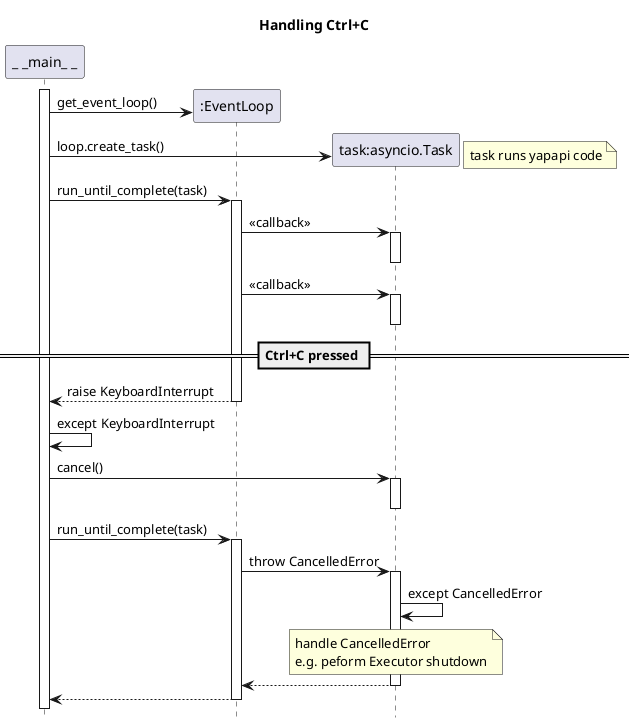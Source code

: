 @startuml
title Handling Ctrl+C

hide footbox

participant "_ _main_ _" as main

participant ":EventLoop" as loop

participant "task:asyncio.Task" as task

activate main

create loop
main -> loop : get_event_loop()

create task
main -> task : loop.create_task()
note right: task runs yapapi code

main -> loop : run_until_complete(task)

activate loop
loop -> task ++ : <<callback>>
deactivate

loop -> task ++ : <<callback>>
deactivate

'user -> loop : Ctrl+C

== Ctrl+C pressed ==

return raise KeyboardInterrupt

main -> main : except KeyboardInterrupt
main -> task ++ : cancel()
deactivate

main -> loop ++ : run_until_complete(task)
loop -> task ++ : throw CancelledError
task -> task : except CancelledError
note over task: handle CancelledError\ne.g. peform Executor shutdown
return
return

@enduml
